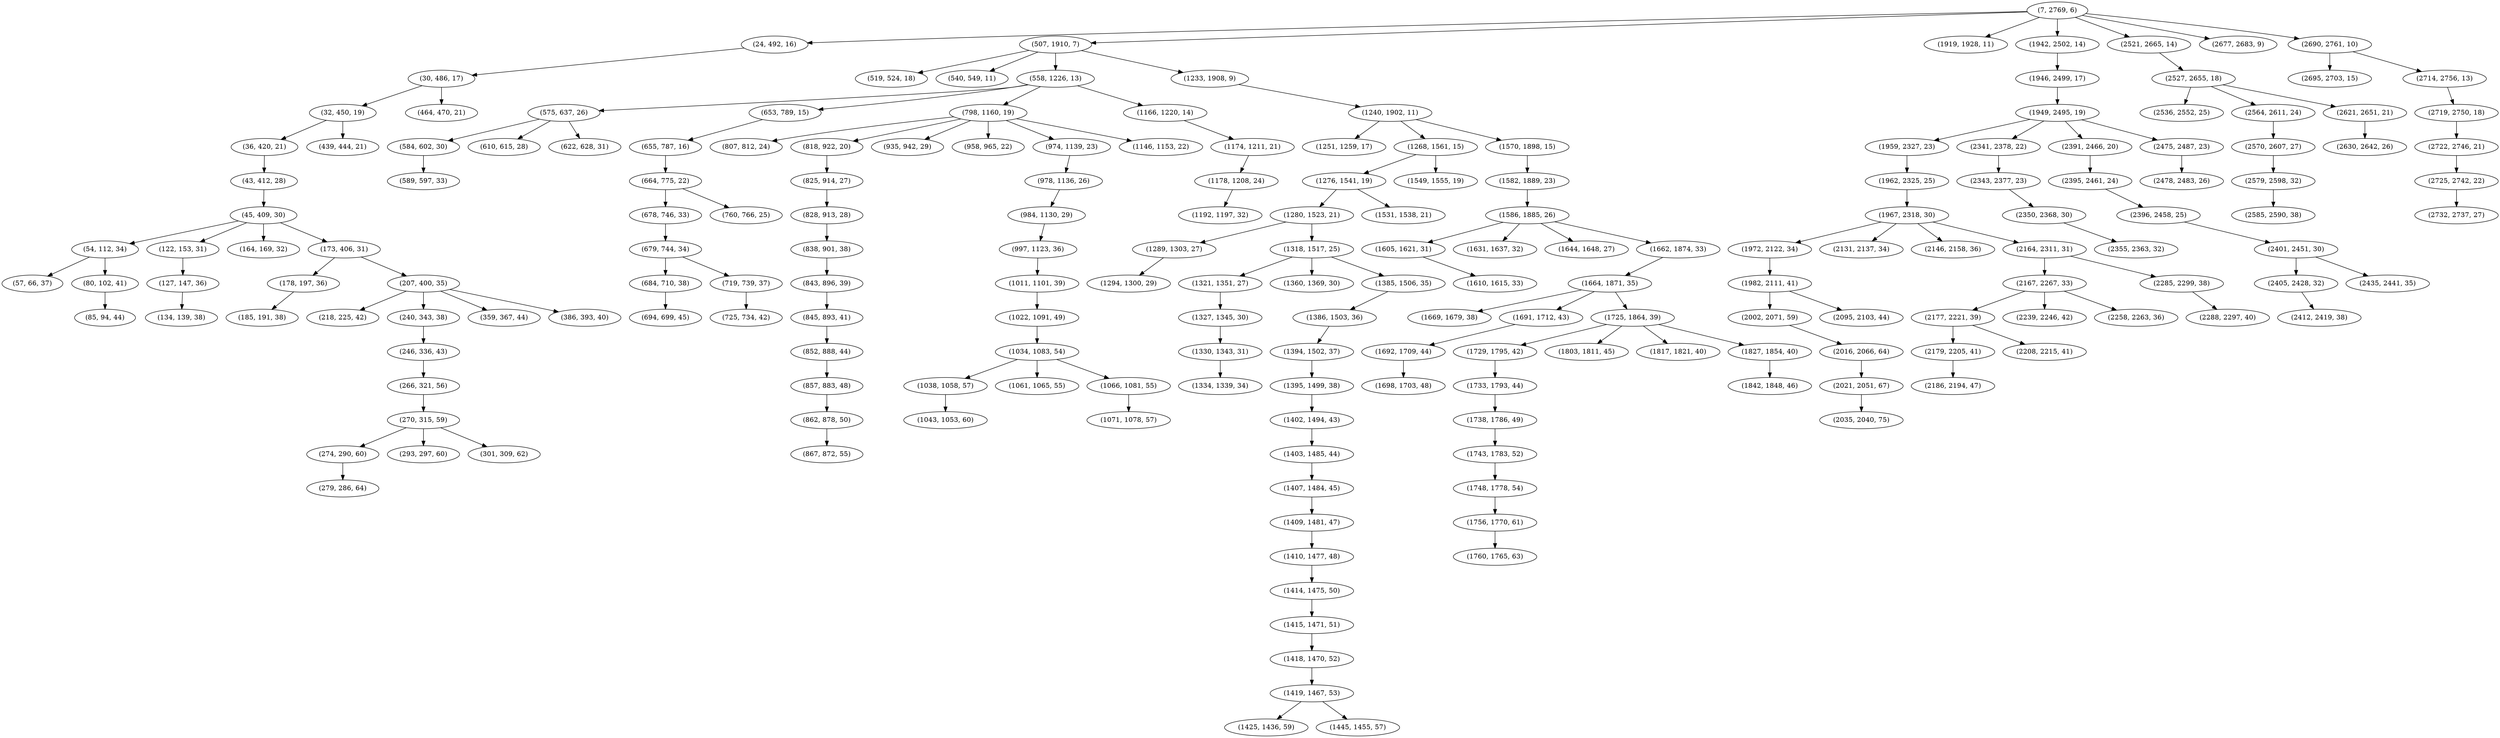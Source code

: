 digraph tree {
    "(7, 2769, 6)";
    "(24, 492, 16)";
    "(30, 486, 17)";
    "(32, 450, 19)";
    "(36, 420, 21)";
    "(43, 412, 28)";
    "(45, 409, 30)";
    "(54, 112, 34)";
    "(57, 66, 37)";
    "(80, 102, 41)";
    "(85, 94, 44)";
    "(122, 153, 31)";
    "(127, 147, 36)";
    "(134, 139, 38)";
    "(164, 169, 32)";
    "(173, 406, 31)";
    "(178, 197, 36)";
    "(185, 191, 38)";
    "(207, 400, 35)";
    "(218, 225, 42)";
    "(240, 343, 38)";
    "(246, 336, 43)";
    "(266, 321, 56)";
    "(270, 315, 59)";
    "(274, 290, 60)";
    "(279, 286, 64)";
    "(293, 297, 60)";
    "(301, 309, 62)";
    "(359, 367, 44)";
    "(386, 393, 40)";
    "(439, 444, 21)";
    "(464, 470, 21)";
    "(507, 1910, 7)";
    "(519, 524, 18)";
    "(540, 549, 11)";
    "(558, 1226, 13)";
    "(575, 637, 26)";
    "(584, 602, 30)";
    "(589, 597, 33)";
    "(610, 615, 28)";
    "(622, 628, 31)";
    "(653, 789, 15)";
    "(655, 787, 16)";
    "(664, 775, 22)";
    "(678, 746, 33)";
    "(679, 744, 34)";
    "(684, 710, 38)";
    "(694, 699, 45)";
    "(719, 739, 37)";
    "(725, 734, 42)";
    "(760, 766, 25)";
    "(798, 1160, 19)";
    "(807, 812, 24)";
    "(818, 922, 20)";
    "(825, 914, 27)";
    "(828, 913, 28)";
    "(838, 901, 38)";
    "(843, 896, 39)";
    "(845, 893, 41)";
    "(852, 888, 44)";
    "(857, 883, 48)";
    "(862, 878, 50)";
    "(867, 872, 55)";
    "(935, 942, 29)";
    "(958, 965, 22)";
    "(974, 1139, 23)";
    "(978, 1136, 26)";
    "(984, 1130, 29)";
    "(997, 1123, 36)";
    "(1011, 1101, 39)";
    "(1022, 1091, 49)";
    "(1034, 1083, 54)";
    "(1038, 1058, 57)";
    "(1043, 1053, 60)";
    "(1061, 1065, 55)";
    "(1066, 1081, 55)";
    "(1071, 1078, 57)";
    "(1146, 1153, 22)";
    "(1166, 1220, 14)";
    "(1174, 1211, 21)";
    "(1178, 1208, 24)";
    "(1192, 1197, 32)";
    "(1233, 1908, 9)";
    "(1240, 1902, 11)";
    "(1251, 1259, 17)";
    "(1268, 1561, 15)";
    "(1276, 1541, 19)";
    "(1280, 1523, 21)";
    "(1289, 1303, 27)";
    "(1294, 1300, 29)";
    "(1318, 1517, 25)";
    "(1321, 1351, 27)";
    "(1327, 1345, 30)";
    "(1330, 1343, 31)";
    "(1334, 1339, 34)";
    "(1360, 1369, 30)";
    "(1385, 1506, 35)";
    "(1386, 1503, 36)";
    "(1394, 1502, 37)";
    "(1395, 1499, 38)";
    "(1402, 1494, 43)";
    "(1403, 1485, 44)";
    "(1407, 1484, 45)";
    "(1409, 1481, 47)";
    "(1410, 1477, 48)";
    "(1414, 1475, 50)";
    "(1415, 1471, 51)";
    "(1418, 1470, 52)";
    "(1419, 1467, 53)";
    "(1425, 1436, 59)";
    "(1445, 1455, 57)";
    "(1531, 1538, 21)";
    "(1549, 1555, 19)";
    "(1570, 1898, 15)";
    "(1582, 1889, 23)";
    "(1586, 1885, 26)";
    "(1605, 1621, 31)";
    "(1610, 1615, 33)";
    "(1631, 1637, 32)";
    "(1644, 1648, 27)";
    "(1662, 1874, 33)";
    "(1664, 1871, 35)";
    "(1669, 1679, 38)";
    "(1691, 1712, 43)";
    "(1692, 1709, 44)";
    "(1698, 1703, 48)";
    "(1725, 1864, 39)";
    "(1729, 1795, 42)";
    "(1733, 1793, 44)";
    "(1738, 1786, 49)";
    "(1743, 1783, 52)";
    "(1748, 1778, 54)";
    "(1756, 1770, 61)";
    "(1760, 1765, 63)";
    "(1803, 1811, 45)";
    "(1817, 1821, 40)";
    "(1827, 1854, 40)";
    "(1842, 1848, 46)";
    "(1919, 1928, 11)";
    "(1942, 2502, 14)";
    "(1946, 2499, 17)";
    "(1949, 2495, 19)";
    "(1959, 2327, 23)";
    "(1962, 2325, 25)";
    "(1967, 2318, 30)";
    "(1972, 2122, 34)";
    "(1982, 2111, 41)";
    "(2002, 2071, 59)";
    "(2016, 2066, 64)";
    "(2021, 2051, 67)";
    "(2035, 2040, 75)";
    "(2095, 2103, 44)";
    "(2131, 2137, 34)";
    "(2146, 2158, 36)";
    "(2164, 2311, 31)";
    "(2167, 2267, 33)";
    "(2177, 2221, 39)";
    "(2179, 2205, 41)";
    "(2186, 2194, 47)";
    "(2208, 2215, 41)";
    "(2239, 2246, 42)";
    "(2258, 2263, 36)";
    "(2285, 2299, 38)";
    "(2288, 2297, 40)";
    "(2341, 2378, 22)";
    "(2343, 2377, 23)";
    "(2350, 2368, 30)";
    "(2355, 2363, 32)";
    "(2391, 2466, 20)";
    "(2395, 2461, 24)";
    "(2396, 2458, 25)";
    "(2401, 2451, 30)";
    "(2405, 2428, 32)";
    "(2412, 2419, 38)";
    "(2435, 2441, 35)";
    "(2475, 2487, 23)";
    "(2478, 2483, 26)";
    "(2521, 2665, 14)";
    "(2527, 2655, 18)";
    "(2536, 2552, 25)";
    "(2564, 2611, 24)";
    "(2570, 2607, 27)";
    "(2579, 2598, 32)";
    "(2585, 2590, 38)";
    "(2621, 2651, 21)";
    "(2630, 2642, 26)";
    "(2677, 2683, 9)";
    "(2690, 2761, 10)";
    "(2695, 2703, 15)";
    "(2714, 2756, 13)";
    "(2719, 2750, 18)";
    "(2722, 2746, 21)";
    "(2725, 2742, 22)";
    "(2732, 2737, 27)";
    "(7, 2769, 6)" -> "(24, 492, 16)";
    "(7, 2769, 6)" -> "(507, 1910, 7)";
    "(7, 2769, 6)" -> "(1919, 1928, 11)";
    "(7, 2769, 6)" -> "(1942, 2502, 14)";
    "(7, 2769, 6)" -> "(2521, 2665, 14)";
    "(7, 2769, 6)" -> "(2677, 2683, 9)";
    "(7, 2769, 6)" -> "(2690, 2761, 10)";
    "(24, 492, 16)" -> "(30, 486, 17)";
    "(30, 486, 17)" -> "(32, 450, 19)";
    "(30, 486, 17)" -> "(464, 470, 21)";
    "(32, 450, 19)" -> "(36, 420, 21)";
    "(32, 450, 19)" -> "(439, 444, 21)";
    "(36, 420, 21)" -> "(43, 412, 28)";
    "(43, 412, 28)" -> "(45, 409, 30)";
    "(45, 409, 30)" -> "(54, 112, 34)";
    "(45, 409, 30)" -> "(122, 153, 31)";
    "(45, 409, 30)" -> "(164, 169, 32)";
    "(45, 409, 30)" -> "(173, 406, 31)";
    "(54, 112, 34)" -> "(57, 66, 37)";
    "(54, 112, 34)" -> "(80, 102, 41)";
    "(80, 102, 41)" -> "(85, 94, 44)";
    "(122, 153, 31)" -> "(127, 147, 36)";
    "(127, 147, 36)" -> "(134, 139, 38)";
    "(173, 406, 31)" -> "(178, 197, 36)";
    "(173, 406, 31)" -> "(207, 400, 35)";
    "(178, 197, 36)" -> "(185, 191, 38)";
    "(207, 400, 35)" -> "(218, 225, 42)";
    "(207, 400, 35)" -> "(240, 343, 38)";
    "(207, 400, 35)" -> "(359, 367, 44)";
    "(207, 400, 35)" -> "(386, 393, 40)";
    "(240, 343, 38)" -> "(246, 336, 43)";
    "(246, 336, 43)" -> "(266, 321, 56)";
    "(266, 321, 56)" -> "(270, 315, 59)";
    "(270, 315, 59)" -> "(274, 290, 60)";
    "(270, 315, 59)" -> "(293, 297, 60)";
    "(270, 315, 59)" -> "(301, 309, 62)";
    "(274, 290, 60)" -> "(279, 286, 64)";
    "(507, 1910, 7)" -> "(519, 524, 18)";
    "(507, 1910, 7)" -> "(540, 549, 11)";
    "(507, 1910, 7)" -> "(558, 1226, 13)";
    "(507, 1910, 7)" -> "(1233, 1908, 9)";
    "(558, 1226, 13)" -> "(575, 637, 26)";
    "(558, 1226, 13)" -> "(653, 789, 15)";
    "(558, 1226, 13)" -> "(798, 1160, 19)";
    "(558, 1226, 13)" -> "(1166, 1220, 14)";
    "(575, 637, 26)" -> "(584, 602, 30)";
    "(575, 637, 26)" -> "(610, 615, 28)";
    "(575, 637, 26)" -> "(622, 628, 31)";
    "(584, 602, 30)" -> "(589, 597, 33)";
    "(653, 789, 15)" -> "(655, 787, 16)";
    "(655, 787, 16)" -> "(664, 775, 22)";
    "(664, 775, 22)" -> "(678, 746, 33)";
    "(664, 775, 22)" -> "(760, 766, 25)";
    "(678, 746, 33)" -> "(679, 744, 34)";
    "(679, 744, 34)" -> "(684, 710, 38)";
    "(679, 744, 34)" -> "(719, 739, 37)";
    "(684, 710, 38)" -> "(694, 699, 45)";
    "(719, 739, 37)" -> "(725, 734, 42)";
    "(798, 1160, 19)" -> "(807, 812, 24)";
    "(798, 1160, 19)" -> "(818, 922, 20)";
    "(798, 1160, 19)" -> "(935, 942, 29)";
    "(798, 1160, 19)" -> "(958, 965, 22)";
    "(798, 1160, 19)" -> "(974, 1139, 23)";
    "(798, 1160, 19)" -> "(1146, 1153, 22)";
    "(818, 922, 20)" -> "(825, 914, 27)";
    "(825, 914, 27)" -> "(828, 913, 28)";
    "(828, 913, 28)" -> "(838, 901, 38)";
    "(838, 901, 38)" -> "(843, 896, 39)";
    "(843, 896, 39)" -> "(845, 893, 41)";
    "(845, 893, 41)" -> "(852, 888, 44)";
    "(852, 888, 44)" -> "(857, 883, 48)";
    "(857, 883, 48)" -> "(862, 878, 50)";
    "(862, 878, 50)" -> "(867, 872, 55)";
    "(974, 1139, 23)" -> "(978, 1136, 26)";
    "(978, 1136, 26)" -> "(984, 1130, 29)";
    "(984, 1130, 29)" -> "(997, 1123, 36)";
    "(997, 1123, 36)" -> "(1011, 1101, 39)";
    "(1011, 1101, 39)" -> "(1022, 1091, 49)";
    "(1022, 1091, 49)" -> "(1034, 1083, 54)";
    "(1034, 1083, 54)" -> "(1038, 1058, 57)";
    "(1034, 1083, 54)" -> "(1061, 1065, 55)";
    "(1034, 1083, 54)" -> "(1066, 1081, 55)";
    "(1038, 1058, 57)" -> "(1043, 1053, 60)";
    "(1066, 1081, 55)" -> "(1071, 1078, 57)";
    "(1166, 1220, 14)" -> "(1174, 1211, 21)";
    "(1174, 1211, 21)" -> "(1178, 1208, 24)";
    "(1178, 1208, 24)" -> "(1192, 1197, 32)";
    "(1233, 1908, 9)" -> "(1240, 1902, 11)";
    "(1240, 1902, 11)" -> "(1251, 1259, 17)";
    "(1240, 1902, 11)" -> "(1268, 1561, 15)";
    "(1240, 1902, 11)" -> "(1570, 1898, 15)";
    "(1268, 1561, 15)" -> "(1276, 1541, 19)";
    "(1268, 1561, 15)" -> "(1549, 1555, 19)";
    "(1276, 1541, 19)" -> "(1280, 1523, 21)";
    "(1276, 1541, 19)" -> "(1531, 1538, 21)";
    "(1280, 1523, 21)" -> "(1289, 1303, 27)";
    "(1280, 1523, 21)" -> "(1318, 1517, 25)";
    "(1289, 1303, 27)" -> "(1294, 1300, 29)";
    "(1318, 1517, 25)" -> "(1321, 1351, 27)";
    "(1318, 1517, 25)" -> "(1360, 1369, 30)";
    "(1318, 1517, 25)" -> "(1385, 1506, 35)";
    "(1321, 1351, 27)" -> "(1327, 1345, 30)";
    "(1327, 1345, 30)" -> "(1330, 1343, 31)";
    "(1330, 1343, 31)" -> "(1334, 1339, 34)";
    "(1385, 1506, 35)" -> "(1386, 1503, 36)";
    "(1386, 1503, 36)" -> "(1394, 1502, 37)";
    "(1394, 1502, 37)" -> "(1395, 1499, 38)";
    "(1395, 1499, 38)" -> "(1402, 1494, 43)";
    "(1402, 1494, 43)" -> "(1403, 1485, 44)";
    "(1403, 1485, 44)" -> "(1407, 1484, 45)";
    "(1407, 1484, 45)" -> "(1409, 1481, 47)";
    "(1409, 1481, 47)" -> "(1410, 1477, 48)";
    "(1410, 1477, 48)" -> "(1414, 1475, 50)";
    "(1414, 1475, 50)" -> "(1415, 1471, 51)";
    "(1415, 1471, 51)" -> "(1418, 1470, 52)";
    "(1418, 1470, 52)" -> "(1419, 1467, 53)";
    "(1419, 1467, 53)" -> "(1425, 1436, 59)";
    "(1419, 1467, 53)" -> "(1445, 1455, 57)";
    "(1570, 1898, 15)" -> "(1582, 1889, 23)";
    "(1582, 1889, 23)" -> "(1586, 1885, 26)";
    "(1586, 1885, 26)" -> "(1605, 1621, 31)";
    "(1586, 1885, 26)" -> "(1631, 1637, 32)";
    "(1586, 1885, 26)" -> "(1644, 1648, 27)";
    "(1586, 1885, 26)" -> "(1662, 1874, 33)";
    "(1605, 1621, 31)" -> "(1610, 1615, 33)";
    "(1662, 1874, 33)" -> "(1664, 1871, 35)";
    "(1664, 1871, 35)" -> "(1669, 1679, 38)";
    "(1664, 1871, 35)" -> "(1691, 1712, 43)";
    "(1664, 1871, 35)" -> "(1725, 1864, 39)";
    "(1691, 1712, 43)" -> "(1692, 1709, 44)";
    "(1692, 1709, 44)" -> "(1698, 1703, 48)";
    "(1725, 1864, 39)" -> "(1729, 1795, 42)";
    "(1725, 1864, 39)" -> "(1803, 1811, 45)";
    "(1725, 1864, 39)" -> "(1817, 1821, 40)";
    "(1725, 1864, 39)" -> "(1827, 1854, 40)";
    "(1729, 1795, 42)" -> "(1733, 1793, 44)";
    "(1733, 1793, 44)" -> "(1738, 1786, 49)";
    "(1738, 1786, 49)" -> "(1743, 1783, 52)";
    "(1743, 1783, 52)" -> "(1748, 1778, 54)";
    "(1748, 1778, 54)" -> "(1756, 1770, 61)";
    "(1756, 1770, 61)" -> "(1760, 1765, 63)";
    "(1827, 1854, 40)" -> "(1842, 1848, 46)";
    "(1942, 2502, 14)" -> "(1946, 2499, 17)";
    "(1946, 2499, 17)" -> "(1949, 2495, 19)";
    "(1949, 2495, 19)" -> "(1959, 2327, 23)";
    "(1949, 2495, 19)" -> "(2341, 2378, 22)";
    "(1949, 2495, 19)" -> "(2391, 2466, 20)";
    "(1949, 2495, 19)" -> "(2475, 2487, 23)";
    "(1959, 2327, 23)" -> "(1962, 2325, 25)";
    "(1962, 2325, 25)" -> "(1967, 2318, 30)";
    "(1967, 2318, 30)" -> "(1972, 2122, 34)";
    "(1967, 2318, 30)" -> "(2131, 2137, 34)";
    "(1967, 2318, 30)" -> "(2146, 2158, 36)";
    "(1967, 2318, 30)" -> "(2164, 2311, 31)";
    "(1972, 2122, 34)" -> "(1982, 2111, 41)";
    "(1982, 2111, 41)" -> "(2002, 2071, 59)";
    "(1982, 2111, 41)" -> "(2095, 2103, 44)";
    "(2002, 2071, 59)" -> "(2016, 2066, 64)";
    "(2016, 2066, 64)" -> "(2021, 2051, 67)";
    "(2021, 2051, 67)" -> "(2035, 2040, 75)";
    "(2164, 2311, 31)" -> "(2167, 2267, 33)";
    "(2164, 2311, 31)" -> "(2285, 2299, 38)";
    "(2167, 2267, 33)" -> "(2177, 2221, 39)";
    "(2167, 2267, 33)" -> "(2239, 2246, 42)";
    "(2167, 2267, 33)" -> "(2258, 2263, 36)";
    "(2177, 2221, 39)" -> "(2179, 2205, 41)";
    "(2177, 2221, 39)" -> "(2208, 2215, 41)";
    "(2179, 2205, 41)" -> "(2186, 2194, 47)";
    "(2285, 2299, 38)" -> "(2288, 2297, 40)";
    "(2341, 2378, 22)" -> "(2343, 2377, 23)";
    "(2343, 2377, 23)" -> "(2350, 2368, 30)";
    "(2350, 2368, 30)" -> "(2355, 2363, 32)";
    "(2391, 2466, 20)" -> "(2395, 2461, 24)";
    "(2395, 2461, 24)" -> "(2396, 2458, 25)";
    "(2396, 2458, 25)" -> "(2401, 2451, 30)";
    "(2401, 2451, 30)" -> "(2405, 2428, 32)";
    "(2401, 2451, 30)" -> "(2435, 2441, 35)";
    "(2405, 2428, 32)" -> "(2412, 2419, 38)";
    "(2475, 2487, 23)" -> "(2478, 2483, 26)";
    "(2521, 2665, 14)" -> "(2527, 2655, 18)";
    "(2527, 2655, 18)" -> "(2536, 2552, 25)";
    "(2527, 2655, 18)" -> "(2564, 2611, 24)";
    "(2527, 2655, 18)" -> "(2621, 2651, 21)";
    "(2564, 2611, 24)" -> "(2570, 2607, 27)";
    "(2570, 2607, 27)" -> "(2579, 2598, 32)";
    "(2579, 2598, 32)" -> "(2585, 2590, 38)";
    "(2621, 2651, 21)" -> "(2630, 2642, 26)";
    "(2690, 2761, 10)" -> "(2695, 2703, 15)";
    "(2690, 2761, 10)" -> "(2714, 2756, 13)";
    "(2714, 2756, 13)" -> "(2719, 2750, 18)";
    "(2719, 2750, 18)" -> "(2722, 2746, 21)";
    "(2722, 2746, 21)" -> "(2725, 2742, 22)";
    "(2725, 2742, 22)" -> "(2732, 2737, 27)";
}

